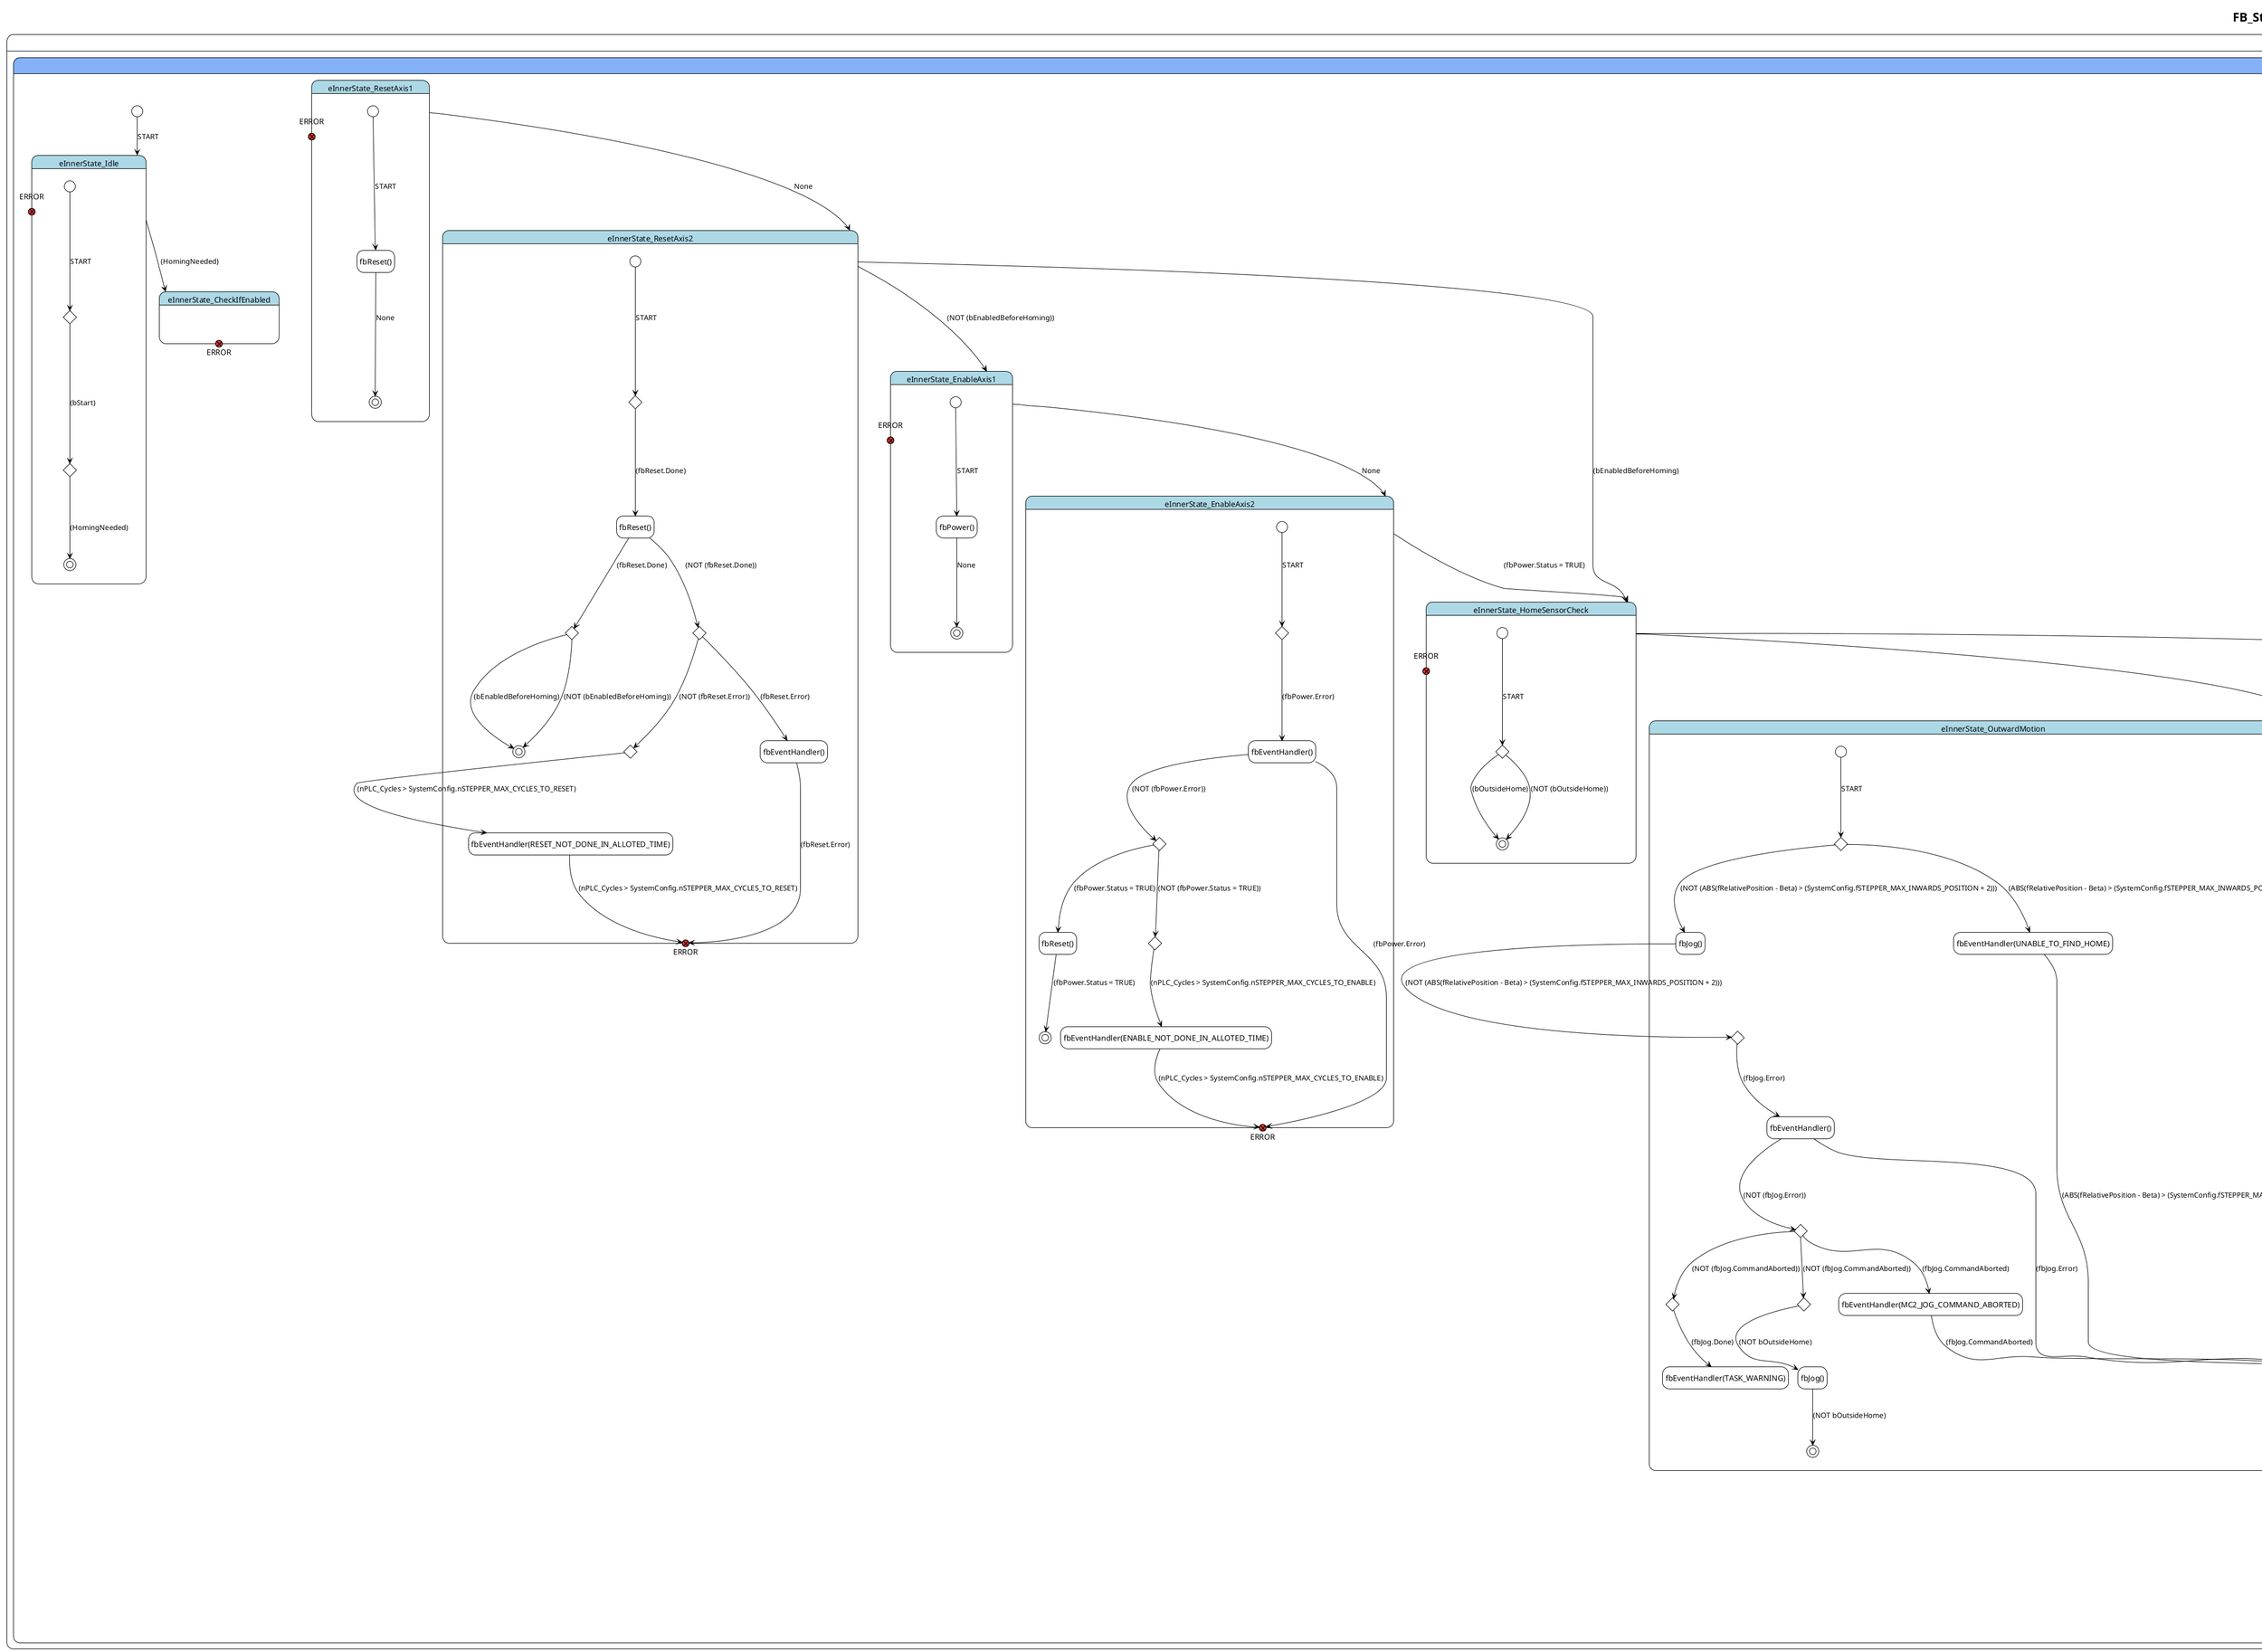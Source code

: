 @startuml State Diagram

!theme plain
'skin rose
'left to right direction
hide empty description
'!theme reddress-lightgreen
title FB_StepperHoming State Diagram



state FB_StepperHoming{

state eInnerState #84b1f5 {
	[*] --> eInnerState_Idle : START
	state eInnerState_Idle #lightblue {
state "ERROR" as eInnerState_Idle_ERROR <<exitPoint>> #ff3333
	state eInnerState_Idle_Node_0 <<choice>>
	[*] ---> eInnerState_Idle_Node_0 : START
		state eInnerState_Idle_Node_1 <<choice>>
	eInnerState_Idle_Node_1 ---> [*] : (HomingNeeded)
	}
	state eInnerState_CheckIfEnabled #lightblue {
state "ERROR" as eInnerState_CheckIfEnabled_ERROR <<exitPoint>> #ff3333
	}
	state eInnerState_ResetAxis1 #lightblue {
state "ERROR" as eInnerState_ResetAxis1_ERROR <<exitPoint>> #ff3333
	state "fbReset()" as eInnerState_ResetAxis1_Node_0 
	[*] ---> eInnerState_ResetAxis1_Node_0 : START
	eInnerState_ResetAxis1_Node_0 ---> [*] : None
	}
	state eInnerState_ResetAxis2 #lightblue {
state "ERROR" as eInnerState_ResetAxis2_ERROR <<exitPoint>> #ff3333
	state eInnerState_ResetAxis2_Node_0 <<choice>>
	[*] ---> eInnerState_ResetAxis2_Node_0 : START
	state "fbReset()" as eInnerState_ResetAxis2_Node_1 
		state eInnerState_ResetAxis2_Node_2 <<choice>>
	eInnerState_ResetAxis2_Node_2 ---> [*] : (bEnabledBeforeHoming)
	eInnerState_ResetAxis2_Node_2 ---> [*] : (NOT (bEnabledBeforeHoming))
	state eInnerState_ResetAxis2_Node_3 <<choice>>
	state "fbEventHandler()" as eInnerState_ResetAxis2_Node_4 
		state eInnerState_ResetAxis2_Node_5 <<choice>>
		state "fbEventHandler(RESET_NOT_DONE_IN_ALLOTED_TIME)" as eInnerState_ResetAxis2_Node_6 
	}
	state eInnerState_EnableAxis1 #lightblue {
state "ERROR" as eInnerState_EnableAxis1_ERROR <<exitPoint>> #ff3333
	state "fbPower()" as eInnerState_EnableAxis1_Node_0 
	[*] ---> eInnerState_EnableAxis1_Node_0 : START
	eInnerState_EnableAxis1_Node_0 ---> [*] : None
	}
	state eInnerState_EnableAxis2 #lightblue {
state "ERROR" as eInnerState_EnableAxis2_ERROR <<exitPoint>> #ff3333
	state eInnerState_EnableAxis2_Node_0 <<choice>>
	[*] ---> eInnerState_EnableAxis2_Node_0 : START
	state "fbEventHandler()" as eInnerState_EnableAxis2_Node_1 
	state eInnerState_EnableAxis2_Node_2 <<choice>>
	state "fbReset()" as eInnerState_EnableAxis2_Node_3 
	eInnerState_EnableAxis2_Node_3 ---> [*] : (fbPower.Status = TRUE)
		state eInnerState_EnableAxis2_Node_4 <<choice>>
		state "fbEventHandler(ENABLE_NOT_DONE_IN_ALLOTED_TIME)" as eInnerState_EnableAxis2_Node_5 
	}
	state eInnerState_HomeSensorCheck #lightblue {
state "ERROR" as eInnerState_HomeSensorCheck_ERROR <<exitPoint>> #ff3333
	state eInnerState_HomeSensorCheck_Node_0 <<choice>>
	[*] ---> eInnerState_HomeSensorCheck_Node_0 : START
	eInnerState_HomeSensorCheck_Node_0 ---> [*] : (bOutsideHome)
	eInnerState_HomeSensorCheck_Node_0 ---> [*] : (NOT (bOutsideHome))
	}
	state eInnerState_OutwardMotion #lightblue {
state "ERROR" as eInnerState_OutwardMotion_ERROR <<exitPoint>> #ff3333
	state eInnerState_OutwardMotion_Node_0 <<choice>>
	[*] ---> eInnerState_OutwardMotion_Node_0 : START
	state "fbEventHandler(UNABLE_TO_FIND_HOME)" as eInnerState_OutwardMotion_Node_1 
	state "fbJog()" as eInnerState_OutwardMotion_Node_2 
		state eInnerState_OutwardMotion_Node_3 <<choice>>
		state "fbEventHandler()" as eInnerState_OutwardMotion_Node_4 
		state eInnerState_OutwardMotion_Node_5 <<choice>>
		state "fbEventHandler(MC2_JOG_COMMAND_ABORTED)" as eInnerState_OutwardMotion_Node_6 
			state eInnerState_OutwardMotion_Node_7 <<choice>>
			state "fbEventHandler(TASK_WARNING)" as eInnerState_OutwardMotion_Node_8 
			state eInnerState_OutwardMotion_Node_9 <<choice>>
			state "fbJog()" as eInnerState_OutwardMotion_Node_10 
	eInnerState_OutwardMotion_Node_10 ---> [*] : (NOT bOutsideHome)
	}
	state eInnerState_InwardMotion #lightblue {
state "ERROR" as eInnerState_InwardMotion_ERROR <<exitPoint>> #ff3333
	state eInnerState_InwardMotion_Node_0 <<choice>>
	[*] ---> eInnerState_InwardMotion_Node_0 : START
	state "fbEventHandler(UNABLE_TO_LEAVE_HOME)" as eInnerState_InwardMotion_Node_1 
	state "fbJog()" as eInnerState_InwardMotion_Node_2 
		state eInnerState_InwardMotion_Node_3 <<choice>>
		state "fbEventHandler()" as eInnerState_InwardMotion_Node_4 
		state eInnerState_InwardMotion_Node_5 <<choice>>
		state "fbEventHandler(MC2_JOG_COMMAND_ABORTED)" as eInnerState_InwardMotion_Node_6 
			state eInnerState_InwardMotion_Node_7 <<choice>>
			state "fbEventHandler(TASK_WARNING)" as eInnerState_InwardMotion_Node_8 
			state eInnerState_InwardMotion_Node_9 <<choice>>
			state "fbJog()" as eInnerState_InwardMotion_Node_10 
	eInnerState_InwardMotion_Node_10 ---> [*] : (bOutsideHome)
	}
	state eInnerState_OutwardCreep #lightblue {
state "ERROR" as eInnerState_OutwardCreep_ERROR <<exitPoint>> #ff3333
	state eInnerState_OutwardCreep_Node_0 <<choice>>
	[*] ---> eInnerState_OutwardCreep_Node_0 : START
	state "fbEventHandler(UNABLE_TO_FIND_HOME)" as eInnerState_OutwardCreep_Node_1 
		state eInnerState_OutwardCreep_Node_2 <<choice>>
		state "fbJog()" as eInnerState_OutwardCreep_Node_3 
			state eInnerState_OutwardCreep_Node_4 <<choice>>
			state "fbEventHandler()" as eInnerState_OutwardCreep_Node_5 
			state eInnerState_OutwardCreep_Node_6 <<choice>>
			state "fbEventHandler(MC2_JOG_COMMAND_ABORTED)" as eInnerState_OutwardCreep_Node_7 
				state eInnerState_OutwardCreep_Node_8 <<choice>>
				state "fbEventHandler(TASK_WARNING)" as eInnerState_OutwardCreep_Node_9 
		state "fbJog()" as eInnerState_OutwardCreep_Node_10 
	eInnerState_OutwardCreep_Node_10 ---> [*] : (NOT (bOutsideHome))
	}
	state eInnerState_WaitingForHalt #lightblue {
state "ERROR" as eInnerState_WaitingForHalt_ERROR <<exitPoint>> #ff3333
	state "fbHalt()" as eInnerState_WaitingForHalt_Node_0 
	[*] ---> eInnerState_WaitingForHalt_Node_0 : START
		state eInnerState_WaitingForHalt_Node_1 <<choice>>
		state "fbHalt()" as eInnerState_WaitingForHalt_Node_2 
	eInnerState_WaitingForHalt_Node_2 ---> [*] : (fbHalt.Done)
		state eInnerState_WaitingForHalt_Node_3 <<choice>>
		state "fbEventHandler()" as eInnerState_WaitingForHalt_Node_4 
	}
	state eInnerState_GettingCurrentPos #lightblue {
state "ERROR" as eInnerState_GettingCurrentPos_ERROR <<exitPoint>> #ff3333
	}
	state eInnerState_SettingHomePos #lightblue {
state "ERROR" as eInnerState_SettingHomePos_ERROR <<exitPoint>> #ff3333
	state "fbHome()" as eInnerState_SettingHomePos_Node_0 
	[*] ---> eInnerState_SettingHomePos_Node_0 : START
		state eInnerState_SettingHomePos_Node_1 <<choice>>
		state "fbEventHandler()" as eInnerState_SettingHomePos_Node_2 
		state eInnerState_SettingHomePos_Node_3 <<choice>>
		state "fbEventHandler(MC2_HOME_COMMAND_ABORTED)" as eInnerState_SettingHomePos_Node_4 
		state eInnerState_SettingHomePos_Node_5 <<choice>>
		state "fbHome()" as eInnerState_SettingHomePos_Node_6 
			state eInnerState_SettingHomePos_Node_7 <<choice>>
	eInnerState_SettingHomePos_Node_7 ---> [*] : (bEnabledBeforeHoming)
	eInnerState_SettingHomePos_Node_7 ---> [*] : (NOT (bEnabledBeforeHoming))
	}
	state eInnerState_DisableAxis #lightblue {
state "ERROR" as eInnerState_DisableAxis_ERROR <<exitPoint>> #ff3333
	state "fbPower()" as eInnerState_DisableAxis_Node_0 
	[*] ---> eInnerState_DisableAxis_Node_0 : START
		state eInnerState_DisableAxis_Node_1 <<choice>>
		state "fbEventHandler()" as eInnerState_DisableAxis_Node_2 
		state eInnerState_DisableAxis_Node_3 <<choice>>
	eInnerState_DisableAxis_Node_3 ---> [*] : (fbPower.Status = FALSE)
	}
	state eInnerState_WrapUp #lightblue {
state "ERROR" as eInnerState_WrapUp_ERROR <<exitPoint>> #ff3333
	}
	}
	eInnerState_Idle_Node_0 ---> eInnerState_Idle_Node_1 : (bStart)
	eInnerState_Idle ---> eInnerState_CheckIfEnabled : (HomingNeeded)
	eInnerState_ResetAxis1 ---> eInnerState_ResetAxis2 : None
	eInnerState_ResetAxis2_Node_0 ---> eInnerState_ResetAxis2_Node_1 : (fbReset.Done)
	eInnerState_ResetAxis2_Node_1 ---> eInnerState_ResetAxis2_Node_2 : (fbReset.Done)
	eInnerState_ResetAxis2 ---> eInnerState_HomeSensorCheck : (bEnabledBeforeHoming)
	eInnerState_ResetAxis2 ---> eInnerState_EnableAxis1 : (NOT (bEnabledBeforeHoming))
	eInnerState_ResetAxis2_Node_1 ---> eInnerState_ResetAxis2_Node_3 : (NOT (fbReset.Done))
	eInnerState_ResetAxis2_Node_3 ---> eInnerState_ResetAxis2_Node_4 : (fbReset.Error)
	eInnerState_ResetAxis2_Node_4 ---> eInnerState_ResetAxis2_ERROR : (fbReset.Error)
	eInnerState_ResetAxis2_Node_3 ---> eInnerState_ResetAxis2_Node_5 : (NOT (fbReset.Error))
	eInnerState_ResetAxis2_Node_5 ---> eInnerState_ResetAxis2_Node_6 : (nPLC_Cycles > SystemConfig.nSTEPPER_MAX_CYCLES_TO_RESET)
	eInnerState_ResetAxis2_Node_6 ---> eInnerState_ResetAxis2_ERROR : (nPLC_Cycles > SystemConfig.nSTEPPER_MAX_CYCLES_TO_RESET)
	eInnerState_EnableAxis1 ---> eInnerState_EnableAxis2 : None
	eInnerState_EnableAxis2_Node_0 ---> eInnerState_EnableAxis2_Node_1 : (fbPower.Error)
	eInnerState_EnableAxis2_Node_1 ---> eInnerState_EnableAxis2_ERROR : (fbPower.Error)
	eInnerState_EnableAxis2_Node_1 ---> eInnerState_EnableAxis2_Node_2 : (NOT (fbPower.Error))
	eInnerState_EnableAxis2_Node_2 ---> eInnerState_EnableAxis2_Node_3 : (fbPower.Status = TRUE)
	eInnerState_EnableAxis2 ---> eInnerState_HomeSensorCheck : (fbPower.Status = TRUE)
	eInnerState_EnableAxis2_Node_2 ---> eInnerState_EnableAxis2_Node_4 : (NOT (fbPower.Status = TRUE))
	eInnerState_EnableAxis2_Node_4 ---> eInnerState_EnableAxis2_Node_5 : (nPLC_Cycles > SystemConfig.nSTEPPER_MAX_CYCLES_TO_ENABLE)
	eInnerState_EnableAxis2_Node_5 ---> eInnerState_EnableAxis2_ERROR : (nPLC_Cycles > SystemConfig.nSTEPPER_MAX_CYCLES_TO_ENABLE)
	eInnerState_HomeSensorCheck ---> eInnerState_OutwardMotion : (bOutsideHome)
	eInnerState_HomeSensorCheck ---> eInnerState_InwardMotion : (NOT (bOutsideHome))
	eInnerState_OutwardMotion_Node_0 ---> eInnerState_OutwardMotion_Node_1 : (ABS(fRelativePosition - Beta) > (SystemConfig.fSTEPPER_MAX_INWARDS_POSITION + 2))
	eInnerState_OutwardMotion_Node_1 ---> eInnerState_OutwardMotion_ERROR : (ABS(fRelativePosition - Beta) > (SystemConfig.fSTEPPER_MAX_INWARDS_POSITION + 2))
	eInnerState_OutwardMotion_Node_0 ---> eInnerState_OutwardMotion_Node_2 : (NOT (ABS(fRelativePosition - Beta) > (SystemConfig.fSTEPPER_MAX_INWARDS_POSITION + 2)))
	eInnerState_OutwardMotion_Node_2 ---> eInnerState_OutwardMotion_Node_3 : (NOT (ABS(fRelativePosition - Beta) > (SystemConfig.fSTEPPER_MAX_INWARDS_POSITION + 2)))
	eInnerState_OutwardMotion_Node_3 ---> eInnerState_OutwardMotion_Node_4 : (fbJog.Error)
	eInnerState_OutwardMotion_Node_4 ---> eInnerState_OutwardMotion_ERROR : (fbJog.Error)
	eInnerState_OutwardMotion_Node_4 ---> eInnerState_OutwardMotion_Node_5 : (NOT (fbJog.Error))
	eInnerState_OutwardMotion_Node_5 ---> eInnerState_OutwardMotion_Node_6 : (fbJog.CommandAborted)
	eInnerState_OutwardMotion_Node_6 ---> eInnerState_OutwardMotion_ERROR : (fbJog.CommandAborted)
	eInnerState_OutwardMotion_Node_5 ---> eInnerState_OutwardMotion_Node_7 : (NOT (fbJog.CommandAborted))
	eInnerState_OutwardMotion_Node_7 ---> eInnerState_OutwardMotion_Node_8 : (fbJog.Done)
	eInnerState_OutwardMotion_Node_5 ---> eInnerState_OutwardMotion_Node_9 : (NOT (fbJog.CommandAborted))
	eInnerState_OutwardMotion_Node_9 ---> eInnerState_OutwardMotion_Node_10 : (NOT bOutsideHome)
	eInnerState_OutwardMotion ---> eInnerState_InwardMotion : (NOT bOutsideHome)
	eInnerState_InwardMotion_Node_0 ---> eInnerState_InwardMotion_Node_1 : (ABS(fRelativePosition - Beta) > (SystemConfig.fSTEPPER_HOME_ZONE_WIDTH + 2))
	eInnerState_InwardMotion_Node_1 ---> eInnerState_InwardMotion_ERROR : (ABS(fRelativePosition - Beta) > (SystemConfig.fSTEPPER_HOME_ZONE_WIDTH + 2))
	eInnerState_InwardMotion_Node_0 ---> eInnerState_InwardMotion_Node_2 : (NOT (ABS(fRelativePosition - Beta) > (SystemConfig.fSTEPPER_HOME_ZONE_WIDTH + 2)))
	eInnerState_InwardMotion_Node_2 ---> eInnerState_InwardMotion_Node_3 : (NOT (ABS(fRelativePosition - Beta) > (SystemConfig.fSTEPPER_HOME_ZONE_WIDTH + 2)))
	eInnerState_InwardMotion_Node_3 ---> eInnerState_InwardMotion_Node_4 : (fbJog.Error)
	eInnerState_InwardMotion_Node_4 ---> eInnerState_InwardMotion_ERROR : (fbJog.Error)
	eInnerState_InwardMotion_Node_4 ---> eInnerState_InwardMotion_Node_5 : (NOT (fbJog.Error))
	eInnerState_InwardMotion_Node_5 ---> eInnerState_InwardMotion_Node_6 : (fbJog.CommandAborted)
	eInnerState_InwardMotion_Node_6 ---> eInnerState_InwardMotion_ERROR : (fbJog.CommandAborted)
	eInnerState_InwardMotion_Node_5 ---> eInnerState_InwardMotion_Node_7 : (NOT (fbJog.CommandAborted))
	eInnerState_InwardMotion_Node_7 ---> eInnerState_InwardMotion_Node_8 : (fbJog.Done)
	eInnerState_InwardMotion_Node_5 ---> eInnerState_InwardMotion_Node_9 : (NOT (fbJog.CommandAborted))
	eInnerState_InwardMotion_Node_9 ---> eInnerState_InwardMotion_Node_10 : (bOutsideHome)
	eInnerState_InwardMotion ---> eInnerState_OutwardCreep : (bOutsideHome)
	eInnerState_OutwardCreep_Node_0 ---> eInnerState_OutwardCreep_Node_1 : (ABS(fRelativePosition - Beta) > (SystemConfig.fSTEPPER_HOME_ZONE_WIDTH))
	eInnerState_OutwardCreep_Node_1 ---> eInnerState_OutwardCreep_ERROR : (ABS(fRelativePosition - Beta) > (SystemConfig.fSTEPPER_HOME_ZONE_WIDTH))
	eInnerState_OutwardCreep_Node_0 ---> eInnerState_OutwardCreep_Node_2 : (NOT (ABS(fRelativePosition - Beta) > (SystemConfig.fSTEPPER_HOME_ZONE_WIDTH)))
	eInnerState_OutwardCreep_Node_2 ---> eInnerState_OutwardCreep_Node_3 : (bOutsideHome)
	eInnerState_OutwardCreep_Node_3 ---> eInnerState_OutwardCreep_Node_4 : (bOutsideHome)
	eInnerState_OutwardCreep_Node_4 ---> eInnerState_OutwardCreep_Node_5 : (fbJog.Error)
	eInnerState_OutwardCreep_Node_5 ---> eInnerState_OutwardCreep_ERROR : (fbJog.Error)
	eInnerState_OutwardCreep_Node_5 ---> eInnerState_OutwardCreep_Node_6 : (NOT (fbJog.Error))
	eInnerState_OutwardCreep_Node_6 ---> eInnerState_OutwardCreep_Node_7 : (fbJog.CommandAborted)
	eInnerState_OutwardCreep_Node_7 ---> eInnerState_OutwardCreep_ERROR : (fbJog.CommandAborted)
	eInnerState_OutwardCreep_Node_6 ---> eInnerState_OutwardCreep_Node_8 : (NOT (fbJog.CommandAborted))
	eInnerState_OutwardCreep_Node_8 ---> eInnerState_OutwardCreep_Node_9 : (fbJog.Done)
	eInnerState_OutwardCreep_Node_2 ---> eInnerState_OutwardCreep_Node_10 : (NOT (bOutsideHome))
	eInnerState_OutwardCreep ---> eInnerState_WaitingForHalt : (NOT (bOutsideHome))
	eInnerState_WaitingForHalt_Node_0 ---> eInnerState_WaitingForHalt_Node_1
	eInnerState_WaitingForHalt_Node_1 ---> eInnerState_WaitingForHalt_Node_2 : (fbHalt.Done)
	eInnerState_WaitingForHalt ---> eInnerState_GettingCurrentPos : (fbHalt.Done)
	eInnerState_WaitingForHalt_Node_2 ---> eInnerState_WaitingForHalt_Node_3 : (NOT (fbHalt.Done))
	eInnerState_WaitingForHalt_Node_3 ---> eInnerState_WaitingForHalt_Node_4 : (fbHalt.Error)
	eInnerState_WaitingForHalt_Node_4 ---> eInnerState_WaitingForHalt_ERROR : (fbHalt.Error)
	eInnerState_SettingHomePos_Node_0 ---> eInnerState_SettingHomePos_Node_1
	eInnerState_SettingHomePos_Node_1 ---> eInnerState_SettingHomePos_Node_2 : (fbHome.Error)
	eInnerState_SettingHomePos_Node_2 ---> eInnerState_SettingHomePos_ERROR : (fbHome.Error)
	eInnerState_SettingHomePos_Node_2 ---> eInnerState_SettingHomePos_Node_3 : (NOT (fbHome.Error))
	eInnerState_SettingHomePos_Node_3 ---> eInnerState_SettingHomePos_Node_4 : (fbHome.CommandAborted)
	eInnerState_SettingHomePos_Node_4 ---> eInnerState_SettingHomePos_ERROR : (fbHome.CommandAborted)
	eInnerState_SettingHomePos_Node_4 ---> eInnerState_SettingHomePos_Node_5 : (NOT (fbHome.CommandAborted))
	eInnerState_SettingHomePos_Node_5 ---> eInnerState_SettingHomePos_Node_6 : (fbHome.Done)
	eInnerState_SettingHomePos_Node_6 ---> eInnerState_SettingHomePos_Node_7 : (fbHome.Done)
	eInnerState_SettingHomePos ---> eInnerState_WrapUp : (bEnabledBeforeHoming)
	eInnerState_SettingHomePos ---> eInnerState_DisableAxis : (NOT (bEnabledBeforeHoming))
	eInnerState_DisableAxis_Node_0 ---> eInnerState_DisableAxis_Node_1
	eInnerState_DisableAxis_Node_1 ---> eInnerState_DisableAxis_Node_2 : (fbPower.Error)
	eInnerState_DisableAxis_Node_2 ---> eInnerState_DisableAxis_ERROR : (fbPower.Error)
	eInnerState_DisableAxis_Node_2 ---> eInnerState_DisableAxis_Node_3 : (NOT (fbPower.Error))
	eInnerState_DisableAxis ---> eInnerState_WrapUp : (fbPower.Status = FALSE)


}

@enduml
